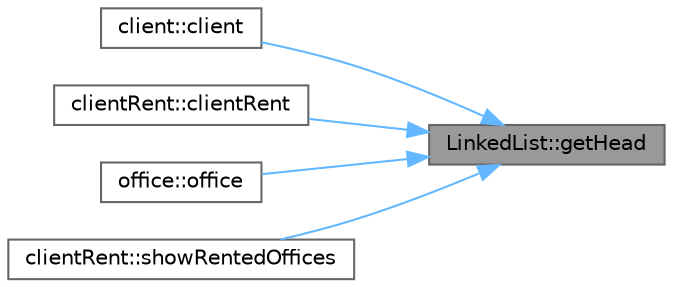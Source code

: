 digraph "LinkedList::getHead"
{
 // LATEX_PDF_SIZE
  bgcolor="transparent";
  edge [fontname=Helvetica,fontsize=10,labelfontname=Helvetica,labelfontsize=10];
  node [fontname=Helvetica,fontsize=10,shape=box,height=0.2,width=0.4];
  rankdir="RL";
  Node1 [id="Node000001",label="LinkedList::getHead",height=0.2,width=0.4,color="gray40", fillcolor="grey60", style="filled", fontcolor="black",tooltip=" "];
  Node1 -> Node2 [id="edge1_Node000001_Node000002",dir="back",color="steelblue1",style="solid",tooltip=" "];
  Node2 [id="Node000002",label="client::client",height=0.2,width=0.4,color="grey40", fillcolor="white", style="filled",URL="$classclient.html#a73c905f01932e6f5411930241b96c09f",tooltip="Constructor for the client class."];
  Node1 -> Node3 [id="edge2_Node000001_Node000003",dir="back",color="steelblue1",style="solid",tooltip=" "];
  Node3 [id="Node000003",label="clientRent::clientRent",height=0.2,width=0.4,color="grey40", fillcolor="white", style="filled",URL="$classclient_rent.html#a5e2a9313c3e186e68de297559349d32f",tooltip="Constructor for the clientRent class."];
  Node1 -> Node4 [id="edge3_Node000001_Node000004",dir="back",color="steelblue1",style="solid",tooltip=" "];
  Node4 [id="Node000004",label="office::office",height=0.2,width=0.4,color="grey40", fillcolor="white", style="filled",URL="$classoffice.html#af15fc6e5c89037b1752f82f7477361bf",tooltip="Constructor for the office class."];
  Node1 -> Node5 [id="edge4_Node000001_Node000005",dir="back",color="steelblue1",style="solid",tooltip=" "];
  Node5 [id="Node000005",label="clientRent::showRentedOffices",height=0.2,width=0.4,color="grey40", fillcolor="white", style="filled",URL="$classclient_rent.html#a18095e06209ac8de0b7fdbded86fa57f",tooltip="Shows available offices that can be rented."];
}
